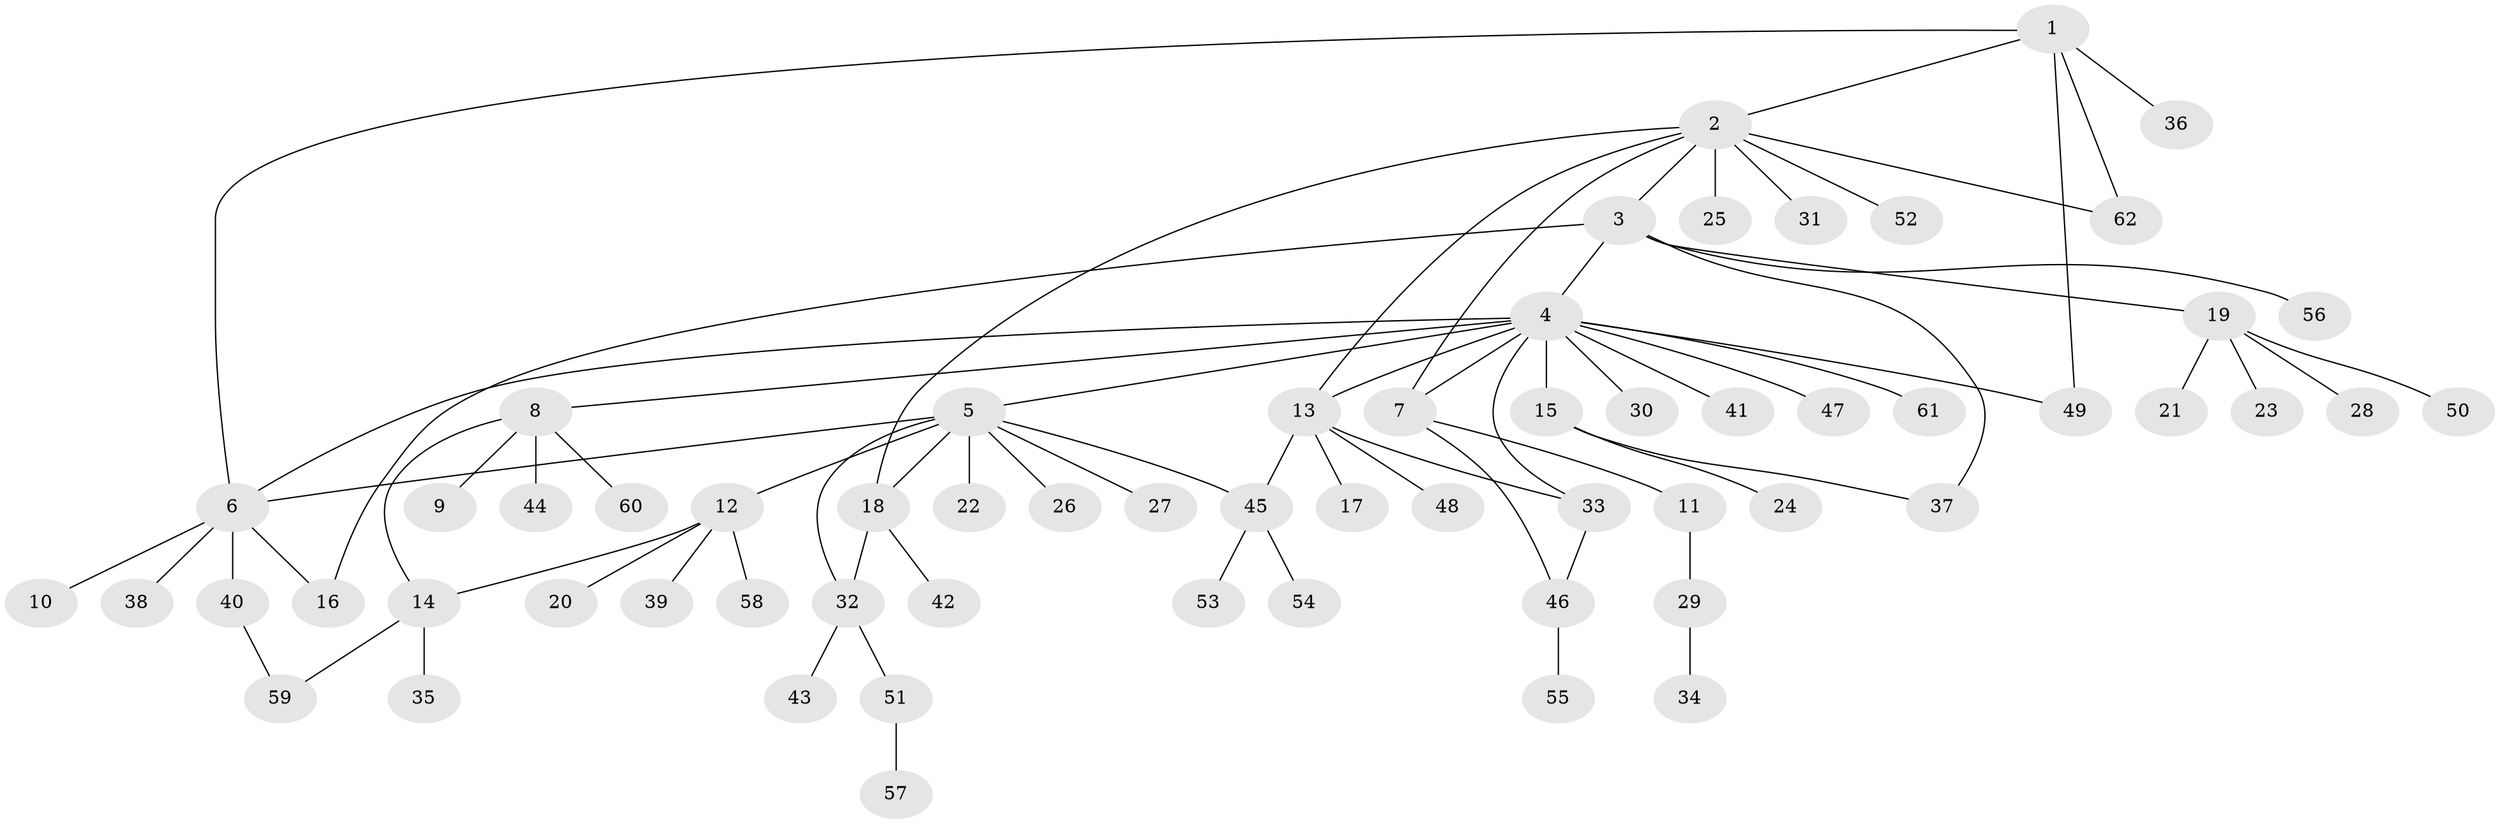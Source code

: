 // Generated by graph-tools (version 1.1) at 2025/49/03/09/25 03:49:46]
// undirected, 62 vertices, 76 edges
graph export_dot {
graph [start="1"]
  node [color=gray90,style=filled];
  1;
  2;
  3;
  4;
  5;
  6;
  7;
  8;
  9;
  10;
  11;
  12;
  13;
  14;
  15;
  16;
  17;
  18;
  19;
  20;
  21;
  22;
  23;
  24;
  25;
  26;
  27;
  28;
  29;
  30;
  31;
  32;
  33;
  34;
  35;
  36;
  37;
  38;
  39;
  40;
  41;
  42;
  43;
  44;
  45;
  46;
  47;
  48;
  49;
  50;
  51;
  52;
  53;
  54;
  55;
  56;
  57;
  58;
  59;
  60;
  61;
  62;
  1 -- 2;
  1 -- 6;
  1 -- 36;
  1 -- 49;
  1 -- 62;
  2 -- 3;
  2 -- 7;
  2 -- 13;
  2 -- 18;
  2 -- 25;
  2 -- 31;
  2 -- 52;
  2 -- 62;
  3 -- 4;
  3 -- 16;
  3 -- 19;
  3 -- 37;
  3 -- 56;
  4 -- 5;
  4 -- 6;
  4 -- 7;
  4 -- 8;
  4 -- 13;
  4 -- 15;
  4 -- 30;
  4 -- 33;
  4 -- 41;
  4 -- 47;
  4 -- 49;
  4 -- 61;
  5 -- 6;
  5 -- 12;
  5 -- 18;
  5 -- 22;
  5 -- 26;
  5 -- 27;
  5 -- 32;
  5 -- 45;
  6 -- 10;
  6 -- 16;
  6 -- 38;
  6 -- 40;
  7 -- 11;
  7 -- 46;
  8 -- 9;
  8 -- 14;
  8 -- 44;
  8 -- 60;
  11 -- 29;
  12 -- 14;
  12 -- 20;
  12 -- 39;
  12 -- 58;
  13 -- 17;
  13 -- 33;
  13 -- 45;
  13 -- 48;
  14 -- 35;
  14 -- 59;
  15 -- 24;
  15 -- 37;
  18 -- 32;
  18 -- 42;
  19 -- 21;
  19 -- 23;
  19 -- 28;
  19 -- 50;
  29 -- 34;
  32 -- 43;
  32 -- 51;
  33 -- 46;
  40 -- 59;
  45 -- 53;
  45 -- 54;
  46 -- 55;
  51 -- 57;
}
